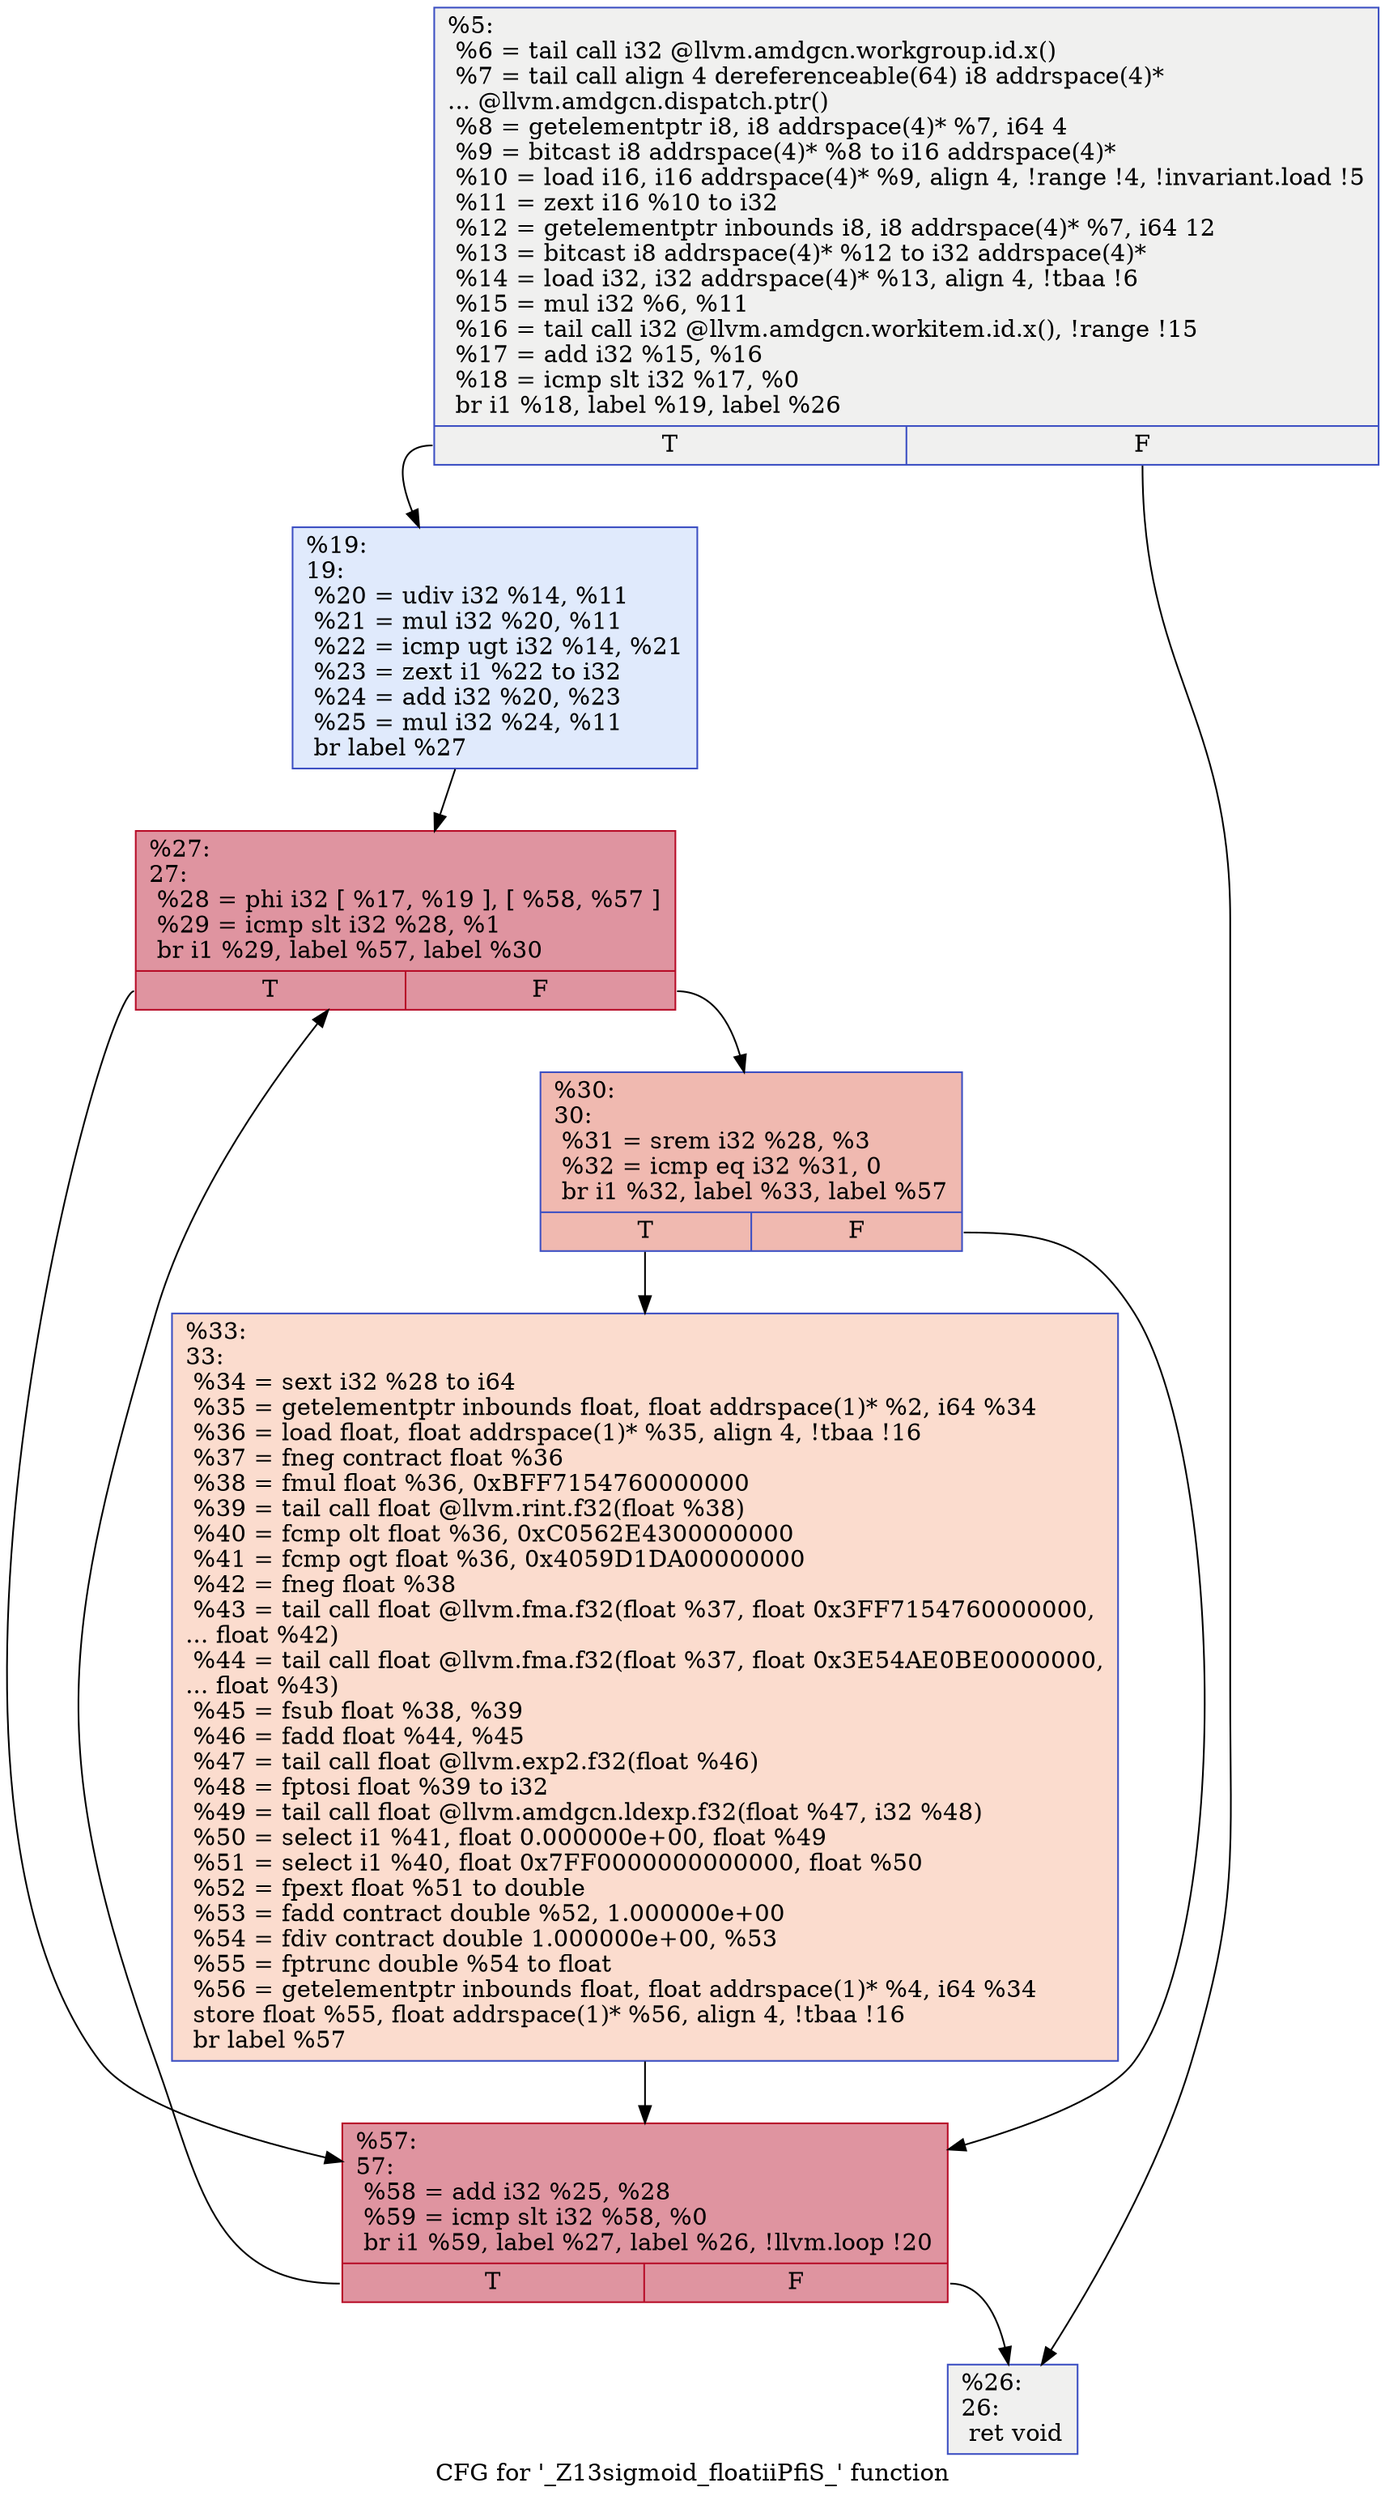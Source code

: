 digraph "CFG for '_Z13sigmoid_floatiiPfiS_' function" {
	label="CFG for '_Z13sigmoid_floatiiPfiS_' function";

	Node0x4f4ac70 [shape=record,color="#3d50c3ff", style=filled, fillcolor="#dedcdb70",label="{%5:\l  %6 = tail call i32 @llvm.amdgcn.workgroup.id.x()\l  %7 = tail call align 4 dereferenceable(64) i8 addrspace(4)*\l... @llvm.amdgcn.dispatch.ptr()\l  %8 = getelementptr i8, i8 addrspace(4)* %7, i64 4\l  %9 = bitcast i8 addrspace(4)* %8 to i16 addrspace(4)*\l  %10 = load i16, i16 addrspace(4)* %9, align 4, !range !4, !invariant.load !5\l  %11 = zext i16 %10 to i32\l  %12 = getelementptr inbounds i8, i8 addrspace(4)* %7, i64 12\l  %13 = bitcast i8 addrspace(4)* %12 to i32 addrspace(4)*\l  %14 = load i32, i32 addrspace(4)* %13, align 4, !tbaa !6\l  %15 = mul i32 %6, %11\l  %16 = tail call i32 @llvm.amdgcn.workitem.id.x(), !range !15\l  %17 = add i32 %15, %16\l  %18 = icmp slt i32 %17, %0\l  br i1 %18, label %19, label %26\l|{<s0>T|<s1>F}}"];
	Node0x4f4ac70:s0 -> Node0x4f4cea0;
	Node0x4f4ac70:s1 -> Node0x4f4cf30;
	Node0x4f4cea0 [shape=record,color="#3d50c3ff", style=filled, fillcolor="#b9d0f970",label="{%19:\l19:                                               \l  %20 = udiv i32 %14, %11\l  %21 = mul i32 %20, %11\l  %22 = icmp ugt i32 %14, %21\l  %23 = zext i1 %22 to i32\l  %24 = add i32 %20, %23\l  %25 = mul i32 %24, %11\l  br label %27\l}"];
	Node0x4f4cea0 -> Node0x4f4d3b0;
	Node0x4f4cf30 [shape=record,color="#3d50c3ff", style=filled, fillcolor="#dedcdb70",label="{%26:\l26:                                               \l  ret void\l}"];
	Node0x4f4d3b0 [shape=record,color="#b70d28ff", style=filled, fillcolor="#b70d2870",label="{%27:\l27:                                               \l  %28 = phi i32 [ %17, %19 ], [ %58, %57 ]\l  %29 = icmp slt i32 %28, %1\l  br i1 %29, label %57, label %30\l|{<s0>T|<s1>F}}"];
	Node0x4f4d3b0:s0 -> Node0x4f4d4c0;
	Node0x4f4d3b0:s1 -> Node0x4f4d650;
	Node0x4f4d650 [shape=record,color="#3d50c3ff", style=filled, fillcolor="#de614d70",label="{%30:\l30:                                               \l  %31 = srem i32 %28, %3\l  %32 = icmp eq i32 %31, 0\l  br i1 %32, label %33, label %57\l|{<s0>T|<s1>F}}"];
	Node0x4f4d650:s0 -> Node0x4f4cd00;
	Node0x4f4d650:s1 -> Node0x4f4d4c0;
	Node0x4f4cd00 [shape=record,color="#3d50c3ff", style=filled, fillcolor="#f7af9170",label="{%33:\l33:                                               \l  %34 = sext i32 %28 to i64\l  %35 = getelementptr inbounds float, float addrspace(1)* %2, i64 %34\l  %36 = load float, float addrspace(1)* %35, align 4, !tbaa !16\l  %37 = fneg contract float %36\l  %38 = fmul float %36, 0xBFF7154760000000\l  %39 = tail call float @llvm.rint.f32(float %38)\l  %40 = fcmp olt float %36, 0xC0562E4300000000\l  %41 = fcmp ogt float %36, 0x4059D1DA00000000\l  %42 = fneg float %38\l  %43 = tail call float @llvm.fma.f32(float %37, float 0x3FF7154760000000,\l... float %42)\l  %44 = tail call float @llvm.fma.f32(float %37, float 0x3E54AE0BE0000000,\l... float %43)\l  %45 = fsub float %38, %39\l  %46 = fadd float %44, %45\l  %47 = tail call float @llvm.exp2.f32(float %46)\l  %48 = fptosi float %39 to i32\l  %49 = tail call float @llvm.amdgcn.ldexp.f32(float %47, i32 %48)\l  %50 = select i1 %41, float 0.000000e+00, float %49\l  %51 = select i1 %40, float 0x7FF0000000000000, float %50\l  %52 = fpext float %51 to double\l  %53 = fadd contract double %52, 1.000000e+00\l  %54 = fdiv contract double 1.000000e+00, %53\l  %55 = fptrunc double %54 to float\l  %56 = getelementptr inbounds float, float addrspace(1)* %4, i64 %34\l  store float %55, float addrspace(1)* %56, align 4, !tbaa !16\l  br label %57\l}"];
	Node0x4f4cd00 -> Node0x4f4d4c0;
	Node0x4f4d4c0 [shape=record,color="#b70d28ff", style=filled, fillcolor="#b70d2870",label="{%57:\l57:                                               \l  %58 = add i32 %25, %28\l  %59 = icmp slt i32 %58, %0\l  br i1 %59, label %27, label %26, !llvm.loop !20\l|{<s0>T|<s1>F}}"];
	Node0x4f4d4c0:s0 -> Node0x4f4d3b0;
	Node0x4f4d4c0:s1 -> Node0x4f4cf30;
}
